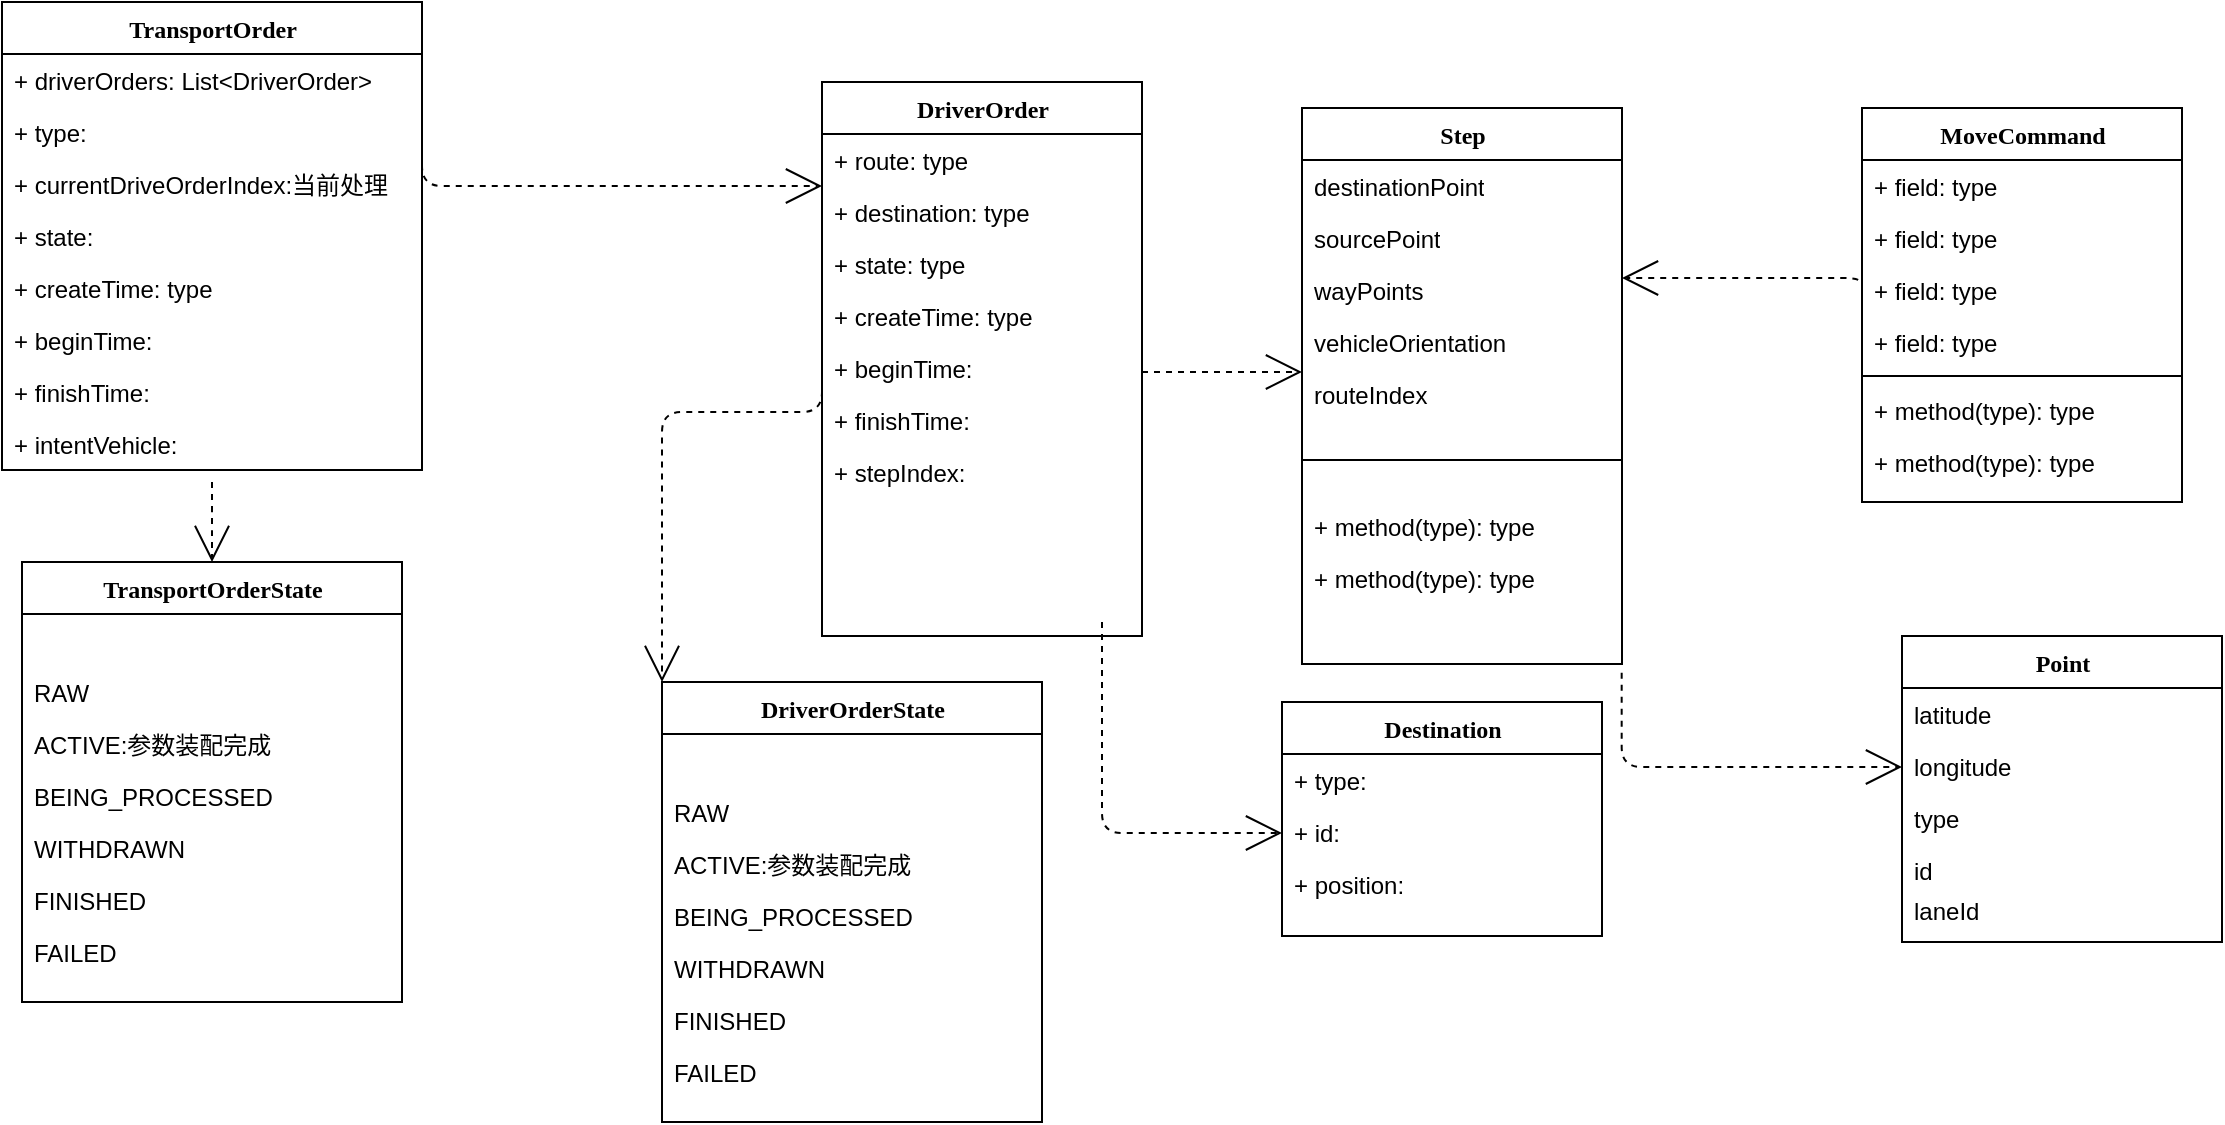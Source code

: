 <mxfile version="21.3.0" type="github">
  <diagram name="Page-1" id="9f46799a-70d6-7492-0946-bef42562c5a5">
    <mxGraphModel dx="1941" dy="1030" grid="1" gridSize="10" guides="1" tooltips="1" connect="1" arrows="1" fold="1" page="1" pageScale="1" pageWidth="1100" pageHeight="850" background="none" math="0" shadow="0">
      <root>
        <mxCell id="0" />
        <mxCell id="1" parent="0" />
        <mxCell id="78961159f06e98e8-17" value="TransportOrder" style="swimlane;html=1;fontStyle=1;align=center;verticalAlign=top;childLayout=stackLayout;horizontal=1;startSize=26;horizontalStack=0;resizeParent=1;resizeLast=0;collapsible=1;marginBottom=0;swimlaneFillColor=#ffffff;rounded=0;shadow=0;comic=0;labelBackgroundColor=none;strokeWidth=1;fillColor=none;fontFamily=Verdana;fontSize=12" parent="1" vertex="1">
          <mxGeometry x="90" y="30" width="210" height="234" as="geometry" />
        </mxCell>
        <mxCell id="78961159f06e98e8-21" value="+ driverOrders: List&amp;lt;DriverOrder&amp;gt;" style="text;html=1;strokeColor=none;fillColor=none;align=left;verticalAlign=top;spacingLeft=4;spacingRight=4;whiteSpace=wrap;overflow=hidden;rotatable=0;points=[[0,0.5],[1,0.5]];portConstraint=eastwest;" parent="78961159f06e98e8-17" vertex="1">
          <mxGeometry y="26" width="210" height="26" as="geometry" />
        </mxCell>
        <mxCell id="78961159f06e98e8-23" value="+ type:&amp;nbsp;" style="text;html=1;strokeColor=none;fillColor=none;align=left;verticalAlign=top;spacingLeft=4;spacingRight=4;whiteSpace=wrap;overflow=hidden;rotatable=0;points=[[0,0.5],[1,0.5]];portConstraint=eastwest;" parent="78961159f06e98e8-17" vertex="1">
          <mxGeometry y="52" width="210" height="26" as="geometry" />
        </mxCell>
        <mxCell id="78961159f06e98e8-25" value="+&amp;nbsp;currentDriveOrderIndex:当前处理&lt;span style=&quot;background-color: initial;&quot;&gt;&amp;nbsp;&lt;/span&gt;" style="text;html=1;strokeColor=none;fillColor=none;align=left;verticalAlign=top;spacingLeft=4;spacingRight=4;whiteSpace=wrap;overflow=hidden;rotatable=0;points=[[0,0.5],[1,0.5]];portConstraint=eastwest;" parent="78961159f06e98e8-17" vertex="1">
          <mxGeometry y="78" width="210" height="26" as="geometry" />
        </mxCell>
        <mxCell id="78961159f06e98e8-26" value="+&amp;nbsp;state&lt;span style=&quot;background-color: initial;&quot;&gt;:&amp;nbsp;&lt;/span&gt;" style="text;html=1;strokeColor=none;fillColor=none;align=left;verticalAlign=top;spacingLeft=4;spacingRight=4;whiteSpace=wrap;overflow=hidden;rotatable=0;points=[[0,0.5],[1,0.5]];portConstraint=eastwest;" parent="78961159f06e98e8-17" vertex="1">
          <mxGeometry y="104" width="210" height="26" as="geometry" />
        </mxCell>
        <mxCell id="78961159f06e98e8-24" value="+ createTime: type" style="text;html=1;strokeColor=none;fillColor=none;align=left;verticalAlign=top;spacingLeft=4;spacingRight=4;whiteSpace=wrap;overflow=hidden;rotatable=0;points=[[0,0.5],[1,0.5]];portConstraint=eastwest;" parent="78961159f06e98e8-17" vertex="1">
          <mxGeometry y="130" width="210" height="26" as="geometry" />
        </mxCell>
        <mxCell id="UHnyghofg2qlTZWbiwLB-11" value="+ beginTime:&amp;nbsp;" style="text;html=1;strokeColor=none;fillColor=none;align=left;verticalAlign=top;spacingLeft=4;spacingRight=4;whiteSpace=wrap;overflow=hidden;rotatable=0;points=[[0,0.5],[1,0.5]];portConstraint=eastwest;" vertex="1" parent="78961159f06e98e8-17">
          <mxGeometry y="156" width="210" height="26" as="geometry" />
        </mxCell>
        <mxCell id="UHnyghofg2qlTZWbiwLB-12" value="+ finishTime:&amp;nbsp;" style="text;html=1;strokeColor=none;fillColor=none;align=left;verticalAlign=top;spacingLeft=4;spacingRight=4;whiteSpace=wrap;overflow=hidden;rotatable=0;points=[[0,0.5],[1,0.5]];portConstraint=eastwest;" vertex="1" parent="78961159f06e98e8-17">
          <mxGeometry y="182" width="210" height="26" as="geometry" />
        </mxCell>
        <mxCell id="UHnyghofg2qlTZWbiwLB-28" value="+ intentVehicle:&amp;nbsp;" style="text;html=1;strokeColor=none;fillColor=none;align=left;verticalAlign=top;spacingLeft=4;spacingRight=4;whiteSpace=wrap;overflow=hidden;rotatable=0;points=[[0,0.5],[1,0.5]];portConstraint=eastwest;" vertex="1" parent="78961159f06e98e8-17">
          <mxGeometry y="208" width="210" height="26" as="geometry" />
        </mxCell>
        <mxCell id="78961159f06e98e8-122" style="edgeStyle=elbowEdgeStyle;html=1;labelBackgroundColor=none;startFill=0;startSize=8;endArrow=open;endFill=0;endSize=16;fontFamily=Verdana;fontSize=12;elbow=vertical;dashed=1;" parent="1" source="78961159f06e98e8-30" target="78961159f06e98e8-43" edge="1">
          <mxGeometry relative="1" as="geometry" />
        </mxCell>
        <mxCell id="78961159f06e98e8-30" value="DriverOrder" style="swimlane;html=1;fontStyle=1;align=center;verticalAlign=top;childLayout=stackLayout;horizontal=1;startSize=26;horizontalStack=0;resizeParent=1;resizeLast=0;collapsible=1;marginBottom=0;swimlaneFillColor=#ffffff;rounded=0;shadow=0;comic=0;labelBackgroundColor=none;strokeWidth=1;fillColor=none;fontFamily=Verdana;fontSize=12" parent="1" vertex="1">
          <mxGeometry x="500" y="70" width="160" height="277" as="geometry" />
        </mxCell>
        <mxCell id="78961159f06e98e8-31" value="+&amp;nbsp;route&lt;span style=&quot;background-color: initial;&quot;&gt;: type&lt;/span&gt;" style="text;html=1;strokeColor=none;fillColor=none;align=left;verticalAlign=top;spacingLeft=4;spacingRight=4;whiteSpace=wrap;overflow=hidden;rotatable=0;points=[[0,0.5],[1,0.5]];portConstraint=eastwest;" parent="78961159f06e98e8-30" vertex="1">
          <mxGeometry y="26" width="160" height="26" as="geometry" />
        </mxCell>
        <mxCell id="78961159f06e98e8-32" value="+&amp;nbsp;destination&lt;span style=&quot;background-color: initial;&quot;&gt;: type&lt;/span&gt;" style="text;html=1;strokeColor=none;fillColor=none;align=left;verticalAlign=top;spacingLeft=4;spacingRight=4;whiteSpace=wrap;overflow=hidden;rotatable=0;points=[[0,0.5],[1,0.5]];portConstraint=eastwest;" parent="78961159f06e98e8-30" vertex="1">
          <mxGeometry y="52" width="160" height="26" as="geometry" />
        </mxCell>
        <mxCell id="78961159f06e98e8-33" value="+ state: type" style="text;html=1;strokeColor=none;fillColor=none;align=left;verticalAlign=top;spacingLeft=4;spacingRight=4;whiteSpace=wrap;overflow=hidden;rotatable=0;points=[[0,0.5],[1,0.5]];portConstraint=eastwest;" parent="78961159f06e98e8-30" vertex="1">
          <mxGeometry y="78" width="160" height="26" as="geometry" />
        </mxCell>
        <mxCell id="UHnyghofg2qlTZWbiwLB-16" value="+ createTime: type" style="text;html=1;strokeColor=none;fillColor=none;align=left;verticalAlign=top;spacingLeft=4;spacingRight=4;whiteSpace=wrap;overflow=hidden;rotatable=0;points=[[0,0.5],[1,0.5]];portConstraint=eastwest;" vertex="1" parent="78961159f06e98e8-30">
          <mxGeometry y="104" width="160" height="26" as="geometry" />
        </mxCell>
        <mxCell id="UHnyghofg2qlTZWbiwLB-17" value="+ beginTime:&amp;nbsp;" style="text;html=1;strokeColor=none;fillColor=none;align=left;verticalAlign=top;spacingLeft=4;spacingRight=4;whiteSpace=wrap;overflow=hidden;rotatable=0;points=[[0,0.5],[1,0.5]];portConstraint=eastwest;" vertex="1" parent="78961159f06e98e8-30">
          <mxGeometry y="130" width="160" height="26" as="geometry" />
        </mxCell>
        <mxCell id="UHnyghofg2qlTZWbiwLB-30" style="edgeStyle=elbowEdgeStyle;html=1;labelBackgroundColor=none;startFill=0;startSize=8;endArrow=open;endFill=0;endSize=16;fontFamily=Verdana;fontSize=12;elbow=vertical;dashed=1;exitX=1;exitY=0.5;exitDx=0;exitDy=0;entryX=0;entryY=0;entryDx=0;entryDy=0;" edge="1" parent="78961159f06e98e8-30" target="UHnyghofg2qlTZWbiwLB-3">
          <mxGeometry relative="1" as="geometry">
            <mxPoint y="112" as="sourcePoint" />
            <mxPoint x="200" y="165" as="targetPoint" />
            <Array as="points">
              <mxPoint x="10" y="165" />
            </Array>
          </mxGeometry>
        </mxCell>
        <mxCell id="UHnyghofg2qlTZWbiwLB-18" value="+ finishTime:&amp;nbsp;" style="text;html=1;strokeColor=none;fillColor=none;align=left;verticalAlign=top;spacingLeft=4;spacingRight=4;whiteSpace=wrap;overflow=hidden;rotatable=0;points=[[0,0.5],[1,0.5]];portConstraint=eastwest;" vertex="1" parent="78961159f06e98e8-30">
          <mxGeometry y="156" width="160" height="26" as="geometry" />
        </mxCell>
        <mxCell id="UHnyghofg2qlTZWbiwLB-29" value="+ stepIndex:&amp;nbsp;" style="text;html=1;strokeColor=none;fillColor=none;align=left;verticalAlign=top;spacingLeft=4;spacingRight=4;whiteSpace=wrap;overflow=hidden;rotatable=0;points=[[0,0.5],[1,0.5]];portConstraint=eastwest;" vertex="1" parent="78961159f06e98e8-30">
          <mxGeometry y="182" width="160" height="26" as="geometry" />
        </mxCell>
        <mxCell id="78961159f06e98e8-43" value="Step" style="swimlane;html=1;fontStyle=1;align=center;verticalAlign=top;childLayout=stackLayout;horizontal=1;startSize=26;horizontalStack=0;resizeParent=1;resizeLast=0;collapsible=1;marginBottom=0;swimlaneFillColor=#ffffff;rounded=0;shadow=0;comic=0;labelBackgroundColor=none;strokeWidth=1;fillColor=none;fontFamily=Verdana;fontSize=12" parent="1" vertex="1">
          <mxGeometry x="740" y="83" width="160" height="278" as="geometry" />
        </mxCell>
        <mxCell id="78961159f06e98e8-44" value="destinationPoint" style="text;html=1;strokeColor=none;fillColor=none;align=left;verticalAlign=top;spacingLeft=4;spacingRight=4;whiteSpace=wrap;overflow=hidden;rotatable=0;points=[[0,0.5],[1,0.5]];portConstraint=eastwest;" parent="78961159f06e98e8-43" vertex="1">
          <mxGeometry y="26" width="160" height="26" as="geometry" />
        </mxCell>
        <mxCell id="78961159f06e98e8-45" value="sourcePoint" style="text;html=1;strokeColor=none;fillColor=none;align=left;verticalAlign=top;spacingLeft=4;spacingRight=4;whiteSpace=wrap;overflow=hidden;rotatable=0;points=[[0,0.5],[1,0.5]];portConstraint=eastwest;" parent="78961159f06e98e8-43" vertex="1">
          <mxGeometry y="52" width="160" height="26" as="geometry" />
        </mxCell>
        <mxCell id="78961159f06e98e8-49" value="wayPoints" style="text;html=1;strokeColor=none;fillColor=none;align=left;verticalAlign=top;spacingLeft=4;spacingRight=4;whiteSpace=wrap;overflow=hidden;rotatable=0;points=[[0,0.5],[1,0.5]];portConstraint=eastwest;" parent="78961159f06e98e8-43" vertex="1">
          <mxGeometry y="78" width="160" height="26" as="geometry" />
        </mxCell>
        <mxCell id="78961159f06e98e8-50" value="vehicleOrientation" style="text;html=1;strokeColor=none;fillColor=none;align=left;verticalAlign=top;spacingLeft=4;spacingRight=4;whiteSpace=wrap;overflow=hidden;rotatable=0;points=[[0,0.5],[1,0.5]];portConstraint=eastwest;" parent="78961159f06e98e8-43" vertex="1">
          <mxGeometry y="104" width="160" height="26" as="geometry" />
        </mxCell>
        <mxCell id="UHnyghofg2qlTZWbiwLB-43" value="routeIndex" style="text;html=1;strokeColor=none;fillColor=none;align=left;verticalAlign=top;spacingLeft=4;spacingRight=4;whiteSpace=wrap;overflow=hidden;rotatable=0;points=[[0,0.5],[1,0.5]];portConstraint=eastwest;" vertex="1" parent="78961159f06e98e8-43">
          <mxGeometry y="130" width="160" height="26" as="geometry" />
        </mxCell>
        <mxCell id="78961159f06e98e8-51" value="" style="line;html=1;strokeWidth=1;fillColor=none;align=left;verticalAlign=middle;spacingTop=-1;spacingLeft=3;spacingRight=3;rotatable=0;labelPosition=right;points=[];portConstraint=eastwest;" parent="78961159f06e98e8-43" vertex="1">
          <mxGeometry y="156" width="160" height="40" as="geometry" />
        </mxCell>
        <mxCell id="78961159f06e98e8-52" value="+ method(type): type" style="text;html=1;strokeColor=none;fillColor=none;align=left;verticalAlign=top;spacingLeft=4;spacingRight=4;whiteSpace=wrap;overflow=hidden;rotatable=0;points=[[0,0.5],[1,0.5]];portConstraint=eastwest;" parent="78961159f06e98e8-43" vertex="1">
          <mxGeometry y="196" width="160" height="26" as="geometry" />
        </mxCell>
        <mxCell id="78961159f06e98e8-53" value="+ method(type): type" style="text;html=1;strokeColor=none;fillColor=none;align=left;verticalAlign=top;spacingLeft=4;spacingRight=4;whiteSpace=wrap;overflow=hidden;rotatable=0;points=[[0,0.5],[1,0.5]];portConstraint=eastwest;" parent="78961159f06e98e8-43" vertex="1">
          <mxGeometry y="222" width="160" height="56" as="geometry" />
        </mxCell>
        <mxCell id="78961159f06e98e8-56" value="TransportOrderState" style="swimlane;html=1;fontStyle=1;align=center;verticalAlign=top;childLayout=stackLayout;horizontal=1;startSize=26;horizontalStack=0;resizeParent=1;resizeLast=0;collapsible=1;marginBottom=0;swimlaneFillColor=#ffffff;rounded=0;shadow=0;comic=0;labelBackgroundColor=none;strokeWidth=1;fillColor=none;fontFamily=Verdana;fontSize=12" parent="1" vertex="1">
          <mxGeometry x="100" y="310" width="190" height="220" as="geometry" />
        </mxCell>
        <mxCell id="78961159f06e98e8-57" value="&lt;div style=&quot;background-color:#2b2b2b;color:#a9b7c6;font-family:&#39;宋体&#39;,monospace;font-size:10.5pt;&quot;&gt;&lt;pre&gt;&lt;br&gt;&lt;/pre&gt;&lt;/div&gt;" style="text;html=1;strokeColor=none;fillColor=none;align=left;verticalAlign=top;spacingLeft=4;spacingRight=4;whiteSpace=wrap;overflow=hidden;rotatable=0;points=[[0,0.5],[1,0.5]];portConstraint=eastwest;" parent="78961159f06e98e8-56" vertex="1">
          <mxGeometry y="26" width="190" height="26" as="geometry" />
        </mxCell>
        <mxCell id="78961159f06e98e8-58" value="RAW" style="text;html=1;strokeColor=none;fillColor=none;align=left;verticalAlign=top;spacingLeft=4;spacingRight=4;whiteSpace=wrap;overflow=hidden;rotatable=0;points=[[0,0.5],[1,0.5]];portConstraint=eastwest;" parent="78961159f06e98e8-56" vertex="1">
          <mxGeometry y="52" width="190" height="26" as="geometry" />
        </mxCell>
        <mxCell id="78961159f06e98e8-59" value="ACTIVE:参数装配完成" style="text;html=1;strokeColor=none;fillColor=none;align=left;verticalAlign=top;spacingLeft=4;spacingRight=4;whiteSpace=wrap;overflow=hidden;rotatable=0;points=[[0,0.5],[1,0.5]];portConstraint=eastwest;" parent="78961159f06e98e8-56" vertex="1">
          <mxGeometry y="78" width="190" height="26" as="geometry" />
        </mxCell>
        <mxCell id="78961159f06e98e8-60" value="BEING_PROCESSED" style="text;html=1;strokeColor=none;fillColor=none;align=left;verticalAlign=top;spacingLeft=4;spacingRight=4;whiteSpace=wrap;overflow=hidden;rotatable=0;points=[[0,0.5],[1,0.5]];portConstraint=eastwest;" parent="78961159f06e98e8-56" vertex="1">
          <mxGeometry y="104" width="190" height="26" as="geometry" />
        </mxCell>
        <mxCell id="78961159f06e98e8-61" value="WITHDRAWN" style="text;html=1;strokeColor=none;fillColor=none;align=left;verticalAlign=top;spacingLeft=4;spacingRight=4;whiteSpace=wrap;overflow=hidden;rotatable=0;points=[[0,0.5],[1,0.5]];portConstraint=eastwest;" parent="78961159f06e98e8-56" vertex="1">
          <mxGeometry y="130" width="190" height="26" as="geometry" />
        </mxCell>
        <mxCell id="78961159f06e98e8-62" value="FINISHED" style="text;html=1;strokeColor=none;fillColor=none;align=left;verticalAlign=top;spacingLeft=4;spacingRight=4;whiteSpace=wrap;overflow=hidden;rotatable=0;points=[[0,0.5],[1,0.5]];portConstraint=eastwest;" parent="78961159f06e98e8-56" vertex="1">
          <mxGeometry y="156" width="190" height="26" as="geometry" />
        </mxCell>
        <mxCell id="78961159f06e98e8-63" value="FAILED" style="text;html=1;strokeColor=none;fillColor=none;align=left;verticalAlign=top;spacingLeft=4;spacingRight=4;whiteSpace=wrap;overflow=hidden;rotatable=0;points=[[0,0.5],[1,0.5]];portConstraint=eastwest;" parent="78961159f06e98e8-56" vertex="1">
          <mxGeometry y="182" width="190" height="26" as="geometry" />
        </mxCell>
        <mxCell id="Urp5F9tWorXAb86diCd9-1" style="edgeStyle=elbowEdgeStyle;html=1;labelBackgroundColor=none;startFill=0;startSize=8;endArrow=open;endFill=0;endSize=16;fontFamily=Verdana;fontSize=12;elbow=vertical;dashed=1;exitX=1;exitY=0.5;exitDx=0;exitDy=0;" parent="1" source="78961159f06e98e8-21" target="78961159f06e98e8-30" edge="1">
          <mxGeometry relative="1" as="geometry">
            <mxPoint x="290" y="121.5" as="sourcePoint" />
            <mxPoint x="180" y="121.5" as="targetPoint" />
            <Array as="points">
              <mxPoint x="310" y="122" />
            </Array>
          </mxGeometry>
        </mxCell>
        <mxCell id="UHnyghofg2qlTZWbiwLB-2" style="edgeStyle=elbowEdgeStyle;html=1;labelBackgroundColor=none;startFill=0;startSize=8;endArrow=open;endFill=0;endSize=16;fontFamily=Verdana;fontSize=12;elbow=vertical;dashed=1;" edge="1" parent="1" target="78961159f06e98e8-56">
          <mxGeometry relative="1" as="geometry">
            <mxPoint x="195" y="270" as="sourcePoint" />
            <mxPoint x="220" y="200" as="targetPoint" />
            <Array as="points" />
          </mxGeometry>
        </mxCell>
        <mxCell id="UHnyghofg2qlTZWbiwLB-3" value="DriverOrderState" style="swimlane;html=1;fontStyle=1;align=center;verticalAlign=top;childLayout=stackLayout;horizontal=1;startSize=26;horizontalStack=0;resizeParent=1;resizeLast=0;collapsible=1;marginBottom=0;swimlaneFillColor=#ffffff;rounded=0;shadow=0;comic=0;labelBackgroundColor=none;strokeWidth=1;fillColor=none;fontFamily=Verdana;fontSize=12" vertex="1" parent="1">
          <mxGeometry x="420" y="370" width="190" height="220" as="geometry" />
        </mxCell>
        <mxCell id="UHnyghofg2qlTZWbiwLB-4" value="&lt;div style=&quot;background-color:#2b2b2b;color:#a9b7c6;font-family:&#39;宋体&#39;,monospace;font-size:10.5pt;&quot;&gt;&lt;pre&gt;&lt;br&gt;&lt;/pre&gt;&lt;/div&gt;" style="text;html=1;strokeColor=none;fillColor=none;align=left;verticalAlign=top;spacingLeft=4;spacingRight=4;whiteSpace=wrap;overflow=hidden;rotatable=0;points=[[0,0.5],[1,0.5]];portConstraint=eastwest;" vertex="1" parent="UHnyghofg2qlTZWbiwLB-3">
          <mxGeometry y="26" width="190" height="26" as="geometry" />
        </mxCell>
        <mxCell id="UHnyghofg2qlTZWbiwLB-5" value="RAW" style="text;html=1;strokeColor=none;fillColor=none;align=left;verticalAlign=top;spacingLeft=4;spacingRight=4;whiteSpace=wrap;overflow=hidden;rotatable=0;points=[[0,0.5],[1,0.5]];portConstraint=eastwest;" vertex="1" parent="UHnyghofg2qlTZWbiwLB-3">
          <mxGeometry y="52" width="190" height="26" as="geometry" />
        </mxCell>
        <mxCell id="UHnyghofg2qlTZWbiwLB-6" value="ACTIVE:参数装配完成" style="text;html=1;strokeColor=none;fillColor=none;align=left;verticalAlign=top;spacingLeft=4;spacingRight=4;whiteSpace=wrap;overflow=hidden;rotatable=0;points=[[0,0.5],[1,0.5]];portConstraint=eastwest;" vertex="1" parent="UHnyghofg2qlTZWbiwLB-3">
          <mxGeometry y="78" width="190" height="26" as="geometry" />
        </mxCell>
        <mxCell id="UHnyghofg2qlTZWbiwLB-7" value="BEING_PROCESSED" style="text;html=1;strokeColor=none;fillColor=none;align=left;verticalAlign=top;spacingLeft=4;spacingRight=4;whiteSpace=wrap;overflow=hidden;rotatable=0;points=[[0,0.5],[1,0.5]];portConstraint=eastwest;" vertex="1" parent="UHnyghofg2qlTZWbiwLB-3">
          <mxGeometry y="104" width="190" height="26" as="geometry" />
        </mxCell>
        <mxCell id="UHnyghofg2qlTZWbiwLB-8" value="WITHDRAWN" style="text;html=1;strokeColor=none;fillColor=none;align=left;verticalAlign=top;spacingLeft=4;spacingRight=4;whiteSpace=wrap;overflow=hidden;rotatable=0;points=[[0,0.5],[1,0.5]];portConstraint=eastwest;" vertex="1" parent="UHnyghofg2qlTZWbiwLB-3">
          <mxGeometry y="130" width="190" height="26" as="geometry" />
        </mxCell>
        <mxCell id="UHnyghofg2qlTZWbiwLB-9" value="FINISHED" style="text;html=1;strokeColor=none;fillColor=none;align=left;verticalAlign=top;spacingLeft=4;spacingRight=4;whiteSpace=wrap;overflow=hidden;rotatable=0;points=[[0,0.5],[1,0.5]];portConstraint=eastwest;" vertex="1" parent="UHnyghofg2qlTZWbiwLB-3">
          <mxGeometry y="156" width="190" height="26" as="geometry" />
        </mxCell>
        <mxCell id="UHnyghofg2qlTZWbiwLB-10" value="FAILED" style="text;html=1;strokeColor=none;fillColor=none;align=left;verticalAlign=top;spacingLeft=4;spacingRight=4;whiteSpace=wrap;overflow=hidden;rotatable=0;points=[[0,0.5],[1,0.5]];portConstraint=eastwest;" vertex="1" parent="UHnyghofg2qlTZWbiwLB-3">
          <mxGeometry y="182" width="190" height="26" as="geometry" />
        </mxCell>
        <mxCell id="UHnyghofg2qlTZWbiwLB-20" value="Destination" style="swimlane;html=1;fontStyle=1;align=center;verticalAlign=top;childLayout=stackLayout;horizontal=1;startSize=26;horizontalStack=0;resizeParent=1;resizeLast=0;collapsible=1;marginBottom=0;swimlaneFillColor=#ffffff;rounded=0;shadow=0;comic=0;labelBackgroundColor=none;strokeWidth=1;fillColor=none;fontFamily=Verdana;fontSize=12" vertex="1" parent="1">
          <mxGeometry x="730" y="380" width="160" height="117" as="geometry" />
        </mxCell>
        <mxCell id="UHnyghofg2qlTZWbiwLB-21" value="+ type:&amp;nbsp;" style="text;html=1;strokeColor=none;fillColor=none;align=left;verticalAlign=top;spacingLeft=4;spacingRight=4;whiteSpace=wrap;overflow=hidden;rotatable=0;points=[[0,0.5],[1,0.5]];portConstraint=eastwest;" vertex="1" parent="UHnyghofg2qlTZWbiwLB-20">
          <mxGeometry y="26" width="160" height="26" as="geometry" />
        </mxCell>
        <mxCell id="UHnyghofg2qlTZWbiwLB-42" style="edgeStyle=elbowEdgeStyle;html=1;labelBackgroundColor=none;startFill=0;startSize=8;endArrow=open;endFill=0;endSize=16;fontFamily=Verdana;fontSize=12;elbow=vertical;dashed=1;entryX=0;entryY=0.5;entryDx=0;entryDy=0;" edge="1" parent="UHnyghofg2qlTZWbiwLB-20" target="UHnyghofg2qlTZWbiwLB-22">
          <mxGeometry relative="1" as="geometry">
            <mxPoint x="-90" y="-40" as="sourcePoint" />
            <mxPoint x="110" y="65.5" as="targetPoint" />
            <Array as="points">
              <mxPoint x="-80" y="65.5" />
            </Array>
          </mxGeometry>
        </mxCell>
        <mxCell id="UHnyghofg2qlTZWbiwLB-22" value="+ id:&amp;nbsp;" style="text;html=1;strokeColor=none;fillColor=none;align=left;verticalAlign=top;spacingLeft=4;spacingRight=4;whiteSpace=wrap;overflow=hidden;rotatable=0;points=[[0,0.5],[1,0.5]];portConstraint=eastwest;" vertex="1" parent="UHnyghofg2qlTZWbiwLB-20">
          <mxGeometry y="52" width="160" height="26" as="geometry" />
        </mxCell>
        <mxCell id="UHnyghofg2qlTZWbiwLB-23" value="+ position:&amp;nbsp;" style="text;html=1;strokeColor=none;fillColor=none;align=left;verticalAlign=top;spacingLeft=4;spacingRight=4;whiteSpace=wrap;overflow=hidden;rotatable=0;points=[[0,0.5],[1,0.5]];portConstraint=eastwest;" vertex="1" parent="UHnyghofg2qlTZWbiwLB-20">
          <mxGeometry y="78" width="160" height="26" as="geometry" />
        </mxCell>
        <mxCell id="UHnyghofg2qlTZWbiwLB-31" value="MoveCommand" style="swimlane;html=1;fontStyle=1;align=center;verticalAlign=top;childLayout=stackLayout;horizontal=1;startSize=26;horizontalStack=0;resizeParent=1;resizeLast=0;collapsible=1;marginBottom=0;swimlaneFillColor=#ffffff;rounded=0;shadow=0;comic=0;labelBackgroundColor=none;strokeWidth=1;fillColor=none;fontFamily=Verdana;fontSize=12" vertex="1" parent="1">
          <mxGeometry x="1020" y="83" width="160" height="197" as="geometry" />
        </mxCell>
        <mxCell id="UHnyghofg2qlTZWbiwLB-32" value="+ field: type" style="text;html=1;strokeColor=none;fillColor=none;align=left;verticalAlign=top;spacingLeft=4;spacingRight=4;whiteSpace=wrap;overflow=hidden;rotatable=0;points=[[0,0.5],[1,0.5]];portConstraint=eastwest;" vertex="1" parent="UHnyghofg2qlTZWbiwLB-31">
          <mxGeometry y="26" width="160" height="26" as="geometry" />
        </mxCell>
        <mxCell id="UHnyghofg2qlTZWbiwLB-33" value="+ field: type" style="text;html=1;strokeColor=none;fillColor=none;align=left;verticalAlign=top;spacingLeft=4;spacingRight=4;whiteSpace=wrap;overflow=hidden;rotatable=0;points=[[0,0.5],[1,0.5]];portConstraint=eastwest;" vertex="1" parent="UHnyghofg2qlTZWbiwLB-31">
          <mxGeometry y="52" width="160" height="26" as="geometry" />
        </mxCell>
        <mxCell id="UHnyghofg2qlTZWbiwLB-34" value="+ field: type" style="text;html=1;strokeColor=none;fillColor=none;align=left;verticalAlign=top;spacingLeft=4;spacingRight=4;whiteSpace=wrap;overflow=hidden;rotatable=0;points=[[0,0.5],[1,0.5]];portConstraint=eastwest;" vertex="1" parent="UHnyghofg2qlTZWbiwLB-31">
          <mxGeometry y="78" width="160" height="26" as="geometry" />
        </mxCell>
        <mxCell id="UHnyghofg2qlTZWbiwLB-35" value="+ field: type" style="text;html=1;strokeColor=none;fillColor=none;align=left;verticalAlign=top;spacingLeft=4;spacingRight=4;whiteSpace=wrap;overflow=hidden;rotatable=0;points=[[0,0.5],[1,0.5]];portConstraint=eastwest;" vertex="1" parent="UHnyghofg2qlTZWbiwLB-31">
          <mxGeometry y="104" width="160" height="26" as="geometry" />
        </mxCell>
        <mxCell id="UHnyghofg2qlTZWbiwLB-36" value="" style="line;html=1;strokeWidth=1;fillColor=none;align=left;verticalAlign=middle;spacingTop=-1;spacingLeft=3;spacingRight=3;rotatable=0;labelPosition=right;points=[];portConstraint=eastwest;" vertex="1" parent="UHnyghofg2qlTZWbiwLB-31">
          <mxGeometry y="130" width="160" height="8" as="geometry" />
        </mxCell>
        <mxCell id="UHnyghofg2qlTZWbiwLB-37" value="+ method(type): type" style="text;html=1;strokeColor=none;fillColor=none;align=left;verticalAlign=top;spacingLeft=4;spacingRight=4;whiteSpace=wrap;overflow=hidden;rotatable=0;points=[[0,0.5],[1,0.5]];portConstraint=eastwest;" vertex="1" parent="UHnyghofg2qlTZWbiwLB-31">
          <mxGeometry y="138" width="160" height="26" as="geometry" />
        </mxCell>
        <mxCell id="UHnyghofg2qlTZWbiwLB-38" value="+ method(type): type" style="text;html=1;strokeColor=none;fillColor=none;align=left;verticalAlign=top;spacingLeft=4;spacingRight=4;whiteSpace=wrap;overflow=hidden;rotatable=0;points=[[0,0.5],[1,0.5]];portConstraint=eastwest;" vertex="1" parent="UHnyghofg2qlTZWbiwLB-31">
          <mxGeometry y="164" width="160" height="26" as="geometry" />
        </mxCell>
        <mxCell id="UHnyghofg2qlTZWbiwLB-40" style="edgeStyle=elbowEdgeStyle;html=1;labelBackgroundColor=none;startFill=0;startSize=8;endArrow=open;endFill=0;endSize=16;fontFamily=Verdana;fontSize=12;elbow=vertical;dashed=1;exitX=0;exitY=0.5;exitDx=0;exitDy=0;" edge="1" parent="1" source="UHnyghofg2qlTZWbiwLB-34">
          <mxGeometry relative="1" as="geometry">
            <mxPoint x="1010" y="180" as="sourcePoint" />
            <mxPoint x="900" y="168" as="targetPoint" />
            <Array as="points">
              <mxPoint x="1330" y="168" />
            </Array>
          </mxGeometry>
        </mxCell>
        <mxCell id="UHnyghofg2qlTZWbiwLB-44" value="Point" style="swimlane;html=1;fontStyle=1;align=center;verticalAlign=top;childLayout=stackLayout;horizontal=1;startSize=26;horizontalStack=0;resizeParent=1;resizeLast=0;collapsible=1;marginBottom=0;swimlaneFillColor=#ffffff;rounded=0;shadow=0;comic=0;labelBackgroundColor=none;strokeWidth=1;fillColor=none;fontFamily=Verdana;fontSize=12" vertex="1" parent="1">
          <mxGeometry x="1040" y="347" width="160" height="153" as="geometry" />
        </mxCell>
        <mxCell id="UHnyghofg2qlTZWbiwLB-45" value="latitude" style="text;html=1;strokeColor=none;fillColor=none;align=left;verticalAlign=top;spacingLeft=4;spacingRight=4;whiteSpace=wrap;overflow=hidden;rotatable=0;points=[[0,0.5],[1,0.5]];portConstraint=eastwest;" vertex="1" parent="UHnyghofg2qlTZWbiwLB-44">
          <mxGeometry y="26" width="160" height="26" as="geometry" />
        </mxCell>
        <mxCell id="UHnyghofg2qlTZWbiwLB-47" value="longitude" style="text;html=1;strokeColor=none;fillColor=none;align=left;verticalAlign=top;spacingLeft=4;spacingRight=4;whiteSpace=wrap;overflow=hidden;rotatable=0;points=[[0,0.5],[1,0.5]];portConstraint=eastwest;" vertex="1" parent="UHnyghofg2qlTZWbiwLB-44">
          <mxGeometry y="52" width="160" height="26" as="geometry" />
        </mxCell>
        <mxCell id="UHnyghofg2qlTZWbiwLB-48" value="type" style="text;html=1;strokeColor=none;fillColor=none;align=left;verticalAlign=top;spacingLeft=4;spacingRight=4;whiteSpace=wrap;overflow=hidden;rotatable=0;points=[[0,0.5],[1,0.5]];portConstraint=eastwest;" vertex="1" parent="UHnyghofg2qlTZWbiwLB-44">
          <mxGeometry y="78" width="160" height="26" as="geometry" />
        </mxCell>
        <mxCell id="UHnyghofg2qlTZWbiwLB-49" value="id" style="text;html=1;strokeColor=none;fillColor=none;align=left;verticalAlign=top;spacingLeft=4;spacingRight=4;whiteSpace=wrap;overflow=hidden;rotatable=0;points=[[0,0.5],[1,0.5]];portConstraint=eastwest;" vertex="1" parent="UHnyghofg2qlTZWbiwLB-44">
          <mxGeometry y="104" width="160" height="26" as="geometry" />
        </mxCell>
        <mxCell id="UHnyghofg2qlTZWbiwLB-46" style="edgeStyle=elbowEdgeStyle;html=1;labelBackgroundColor=none;startFill=0;startSize=8;endArrow=open;endFill=0;endSize=16;fontFamily=Verdana;fontSize=12;elbow=vertical;dashed=1;entryX=0;entryY=0.5;entryDx=0;entryDy=0;exitX=0.999;exitY=1.079;exitDx=0;exitDy=0;exitPerimeter=0;" edge="1" parent="1" target="UHnyghofg2qlTZWbiwLB-47" source="78961159f06e98e8-53">
          <mxGeometry relative="1" as="geometry">
            <mxPoint x="950" y="307" as="sourcePoint" />
            <mxPoint x="1150" y="412.5" as="targetPoint" />
            <Array as="points">
              <mxPoint x="960" y="412.5" />
            </Array>
          </mxGeometry>
        </mxCell>
        <mxCell id="UHnyghofg2qlTZWbiwLB-50" value="laneId" style="text;html=1;strokeColor=none;fillColor=none;align=left;verticalAlign=top;spacingLeft=4;spacingRight=4;whiteSpace=wrap;overflow=hidden;rotatable=0;points=[[0,0.5],[1,0.5]];portConstraint=eastwest;" vertex="1" parent="1">
          <mxGeometry x="1040" y="471" width="160" height="26" as="geometry" />
        </mxCell>
      </root>
    </mxGraphModel>
  </diagram>
</mxfile>
